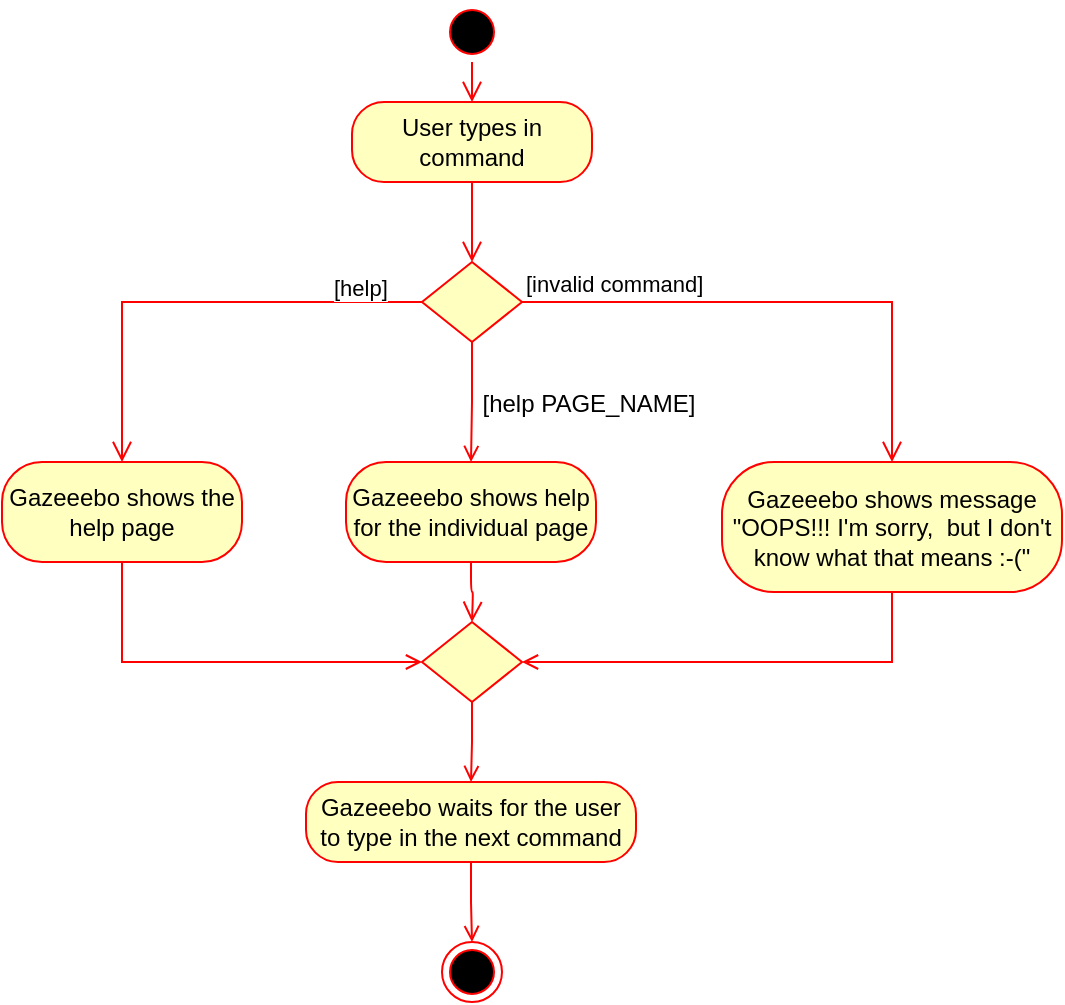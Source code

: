 <mxfile version="12.2.3" pages="1"><diagram id="RBg0KPZvBS_OmaOjYoVJ" name="Page-1"><mxGraphModel grid="1" dx="1622" dy="452" gridSize="10" guides="1" tooltips="1" connect="1" arrows="1" fold="1" page="1" pageScale="1" pageWidth="827" pageHeight="1169" math="0" shadow="0"><root><mxCell id="0"/><mxCell id="1" parent="0"/><mxCell id="Fr7pJO86BwYo6dUUywQ6-2" value="User types in command" parent="1" style="rounded=1;whiteSpace=wrap;html=1;arcSize=40;fontColor=#000000;fillColor=#ffffc0;strokeColor=#ff0000;" vertex="1"><mxGeometry as="geometry" y="100" x="105" height="40" width="120"/></mxCell><mxCell id="Fr7pJO86BwYo6dUUywQ6-3" source="Fr7pJO86BwYo6dUUywQ6-2" value="" parent="1" edge="1" style="edgeStyle=orthogonalEdgeStyle;html=1;verticalAlign=bottom;endArrow=open;endSize=8;strokeColor=#FF0000;rounded=0;"><mxGeometry as="geometry" relative="1"><mxPoint as="targetPoint" y="180" x="165"/></mxGeometry></mxCell><mxCell id="Fr7pJO86BwYo6dUUywQ6-13" value="" parent="1" style="ellipse;html=1;shape=startState;fillColor=#000000;strokeColor=#ff0000;" vertex="1"><mxGeometry as="geometry" y="50" x="150" height="30" width="30"/></mxCell><mxCell id="Fr7pJO86BwYo6dUUywQ6-14" source="Fr7pJO86BwYo6dUUywQ6-13" value="" parent="1" edge="1" style="edgeStyle=orthogonalEdgeStyle;html=1;verticalAlign=bottom;endArrow=open;endSize=8;strokeColor=#ff0000;"><mxGeometry as="geometry" relative="1"><mxPoint as="targetPoint" y="100" x="165"/></mxGeometry></mxCell><mxCell id="Fr7pJO86BwYo6dUUywQ6-20" source="Fr7pJO86BwYo6dUUywQ6-15" value="" parent="1" target="Fr7pJO86BwYo6dUUywQ6-21" edge="1" style="edgeStyle=orthogonalEdgeStyle;rounded=0;orthogonalLoop=1;jettySize=auto;html=1;strokeColor=#FF0000;entryX=0.5;entryY=0;entryDx=0;entryDy=0;endArrow=open;endFill=0;"><mxGeometry as="geometry" relative="1"><mxPoint as="targetPoint" y="250" x="165"/></mxGeometry></mxCell><mxCell id="Fr7pJO86BwYo6dUUywQ6-23" value="[help PAGE_NAME]" parent="Fr7pJO86BwYo6dUUywQ6-20" style="text;html=1;resizable=0;points=[];align=center;verticalAlign=middle;labelBackgroundColor=#ffffff;" vertex="1" connectable="0"><mxGeometry as="geometry" relative="1" y="-10" x="0.2"><mxPoint as="offset" y="-5" x="68"/></mxGeometry></mxCell><mxCell id="Fr7pJO86BwYo6dUUywQ6-15" value="" parent="1" style="rhombus;whiteSpace=wrap;html=1;fillColor=#ffffc0;strokeColor=#ff0000;" vertex="1"><mxGeometry as="geometry" y="180" x="140" height="40" width="50"/></mxCell><mxCell id="Fr7pJO86BwYo6dUUywQ6-16" source="Fr7pJO86BwYo6dUUywQ6-15" value="[invalid command]" parent="1" target="Fr7pJO86BwYo6dUUywQ6-30" edge="1" style="edgeStyle=orthogonalEdgeStyle;html=1;align=left;verticalAlign=bottom;endArrow=open;endSize=8;strokeColor=#ff0000;rounded=0;entryX=0.5;entryY=0;entryDx=0;entryDy=0;"><mxGeometry as="geometry" relative="1" x="-1"><mxPoint as="targetPoint" y="240" x="330"/><Array as="points"><mxPoint y="200" x="375"/></Array></mxGeometry></mxCell><mxCell id="Fr7pJO86BwYo6dUUywQ6-17" source="Fr7pJO86BwYo6dUUywQ6-15" value="[help]" parent="1" target="Fr7pJO86BwYo6dUUywQ6-29" edge="1" style="edgeStyle=orthogonalEdgeStyle;html=1;align=left;verticalAlign=top;endArrow=open;endSize=8;strokeColor=#ff0000;exitX=0;exitY=0.5;exitDx=0;exitDy=0;rounded=0;entryX=0.5;entryY=0;entryDx=0;entryDy=0;"><mxGeometry as="geometry" relative="1" y="-20" x="-0.6"><mxPoint as="targetPoint" y="200" x="50"/><mxPoint as="sourcePoint" y="200" x="125"/><mxPoint as="offset"/></mxGeometry></mxCell><mxCell id="Fr7pJO86BwYo6dUUywQ6-21" value="Gazeeebo shows help for the individual page" parent="1" style="rounded=1;whiteSpace=wrap;html=1;arcSize=40;fontColor=#000000;fillColor=#ffffc0;strokeColor=#ff0000;" vertex="1"><mxGeometry as="geometry" y="280" x="102" height="50" width="125"/></mxCell><mxCell id="Fr7pJO86BwYo6dUUywQ6-22" source="Fr7pJO86BwYo6dUUywQ6-21" value="" parent="1" edge="1" style="edgeStyle=orthogonalEdgeStyle;html=1;verticalAlign=bottom;endArrow=open;endSize=8;strokeColor=#ff0000;"><mxGeometry as="geometry" relative="1"><mxPoint as="targetPoint" y="360" x="165"/></mxGeometry></mxCell><mxCell id="Fr7pJO86BwYo6dUUywQ6-37" source="Fr7pJO86BwYo6dUUywQ6-26" parent="1" target="Fr7pJO86BwYo6dUUywQ6-35" edge="1" style="edgeStyle=orthogonalEdgeStyle;rounded=0;orthogonalLoop=1;jettySize=auto;html=1;exitX=0.5;exitY=1;exitDx=0;exitDy=0;entryX=0.5;entryY=0;entryDx=0;entryDy=0;endArrow=open;endFill=0;strokeColor=#FF0000;"><mxGeometry as="geometry" relative="1"/></mxCell><mxCell id="Fr7pJO86BwYo6dUUywQ6-26" value="" parent="1" style="rhombus;whiteSpace=wrap;html=1;fillColor=#ffffc0;strokeColor=#ff0000;" vertex="1"><mxGeometry as="geometry" y="360" x="140" height="40" width="50"/></mxCell><mxCell id="Fr7pJO86BwYo6dUUywQ6-32" source="Fr7pJO86BwYo6dUUywQ6-29" value="" parent="1" target="Fr7pJO86BwYo6dUUywQ6-26" edge="1" style="edgeStyle=orthogonalEdgeStyle;rounded=0;orthogonalLoop=1;jettySize=auto;html=1;strokeColor=#FF0000;entryX=0;entryY=0.5;entryDx=0;entryDy=0;exitX=0.5;exitY=1;exitDx=0;exitDy=0;endArrow=open;endFill=0;"><mxGeometry as="geometry" relative="1"><mxPoint as="targetPoint" y="410" x="-10"/><Array as="points"><mxPoint y="380" x="-10"/></Array></mxGeometry></mxCell><mxCell id="Fr7pJO86BwYo6dUUywQ6-29" value="Gazeeebo shows the help page" parent="1" style="rounded=1;whiteSpace=wrap;html=1;arcSize=40;fontColor=#000000;fillColor=#ffffc0;strokeColor=#ff0000;" vertex="1"><mxGeometry as="geometry" y="280" x="-70" height="50" width="120"/></mxCell><mxCell id="Fr7pJO86BwYo6dUUywQ6-34" source="Fr7pJO86BwYo6dUUywQ6-30" value="" parent="1" target="Fr7pJO86BwYo6dUUywQ6-26" edge="1" style="edgeStyle=orthogonalEdgeStyle;rounded=0;orthogonalLoop=1;jettySize=auto;html=1;strokeColor=#FF0000;entryX=1;entryY=0.5;entryDx=0;entryDy=0;exitX=0.5;exitY=1;exitDx=0;exitDy=0;endArrow=open;endFill=0;"><mxGeometry as="geometry" relative="1"><mxPoint as="targetPoint" y="425" x="375"/></mxGeometry></mxCell><mxCell id="Fr7pJO86BwYo6dUUywQ6-30" value="Gazeeebo shows message &quot;OOPS!!! I'm sorry,&amp;nbsp; but I don't know what that means :-(&quot;" parent="1" style="rounded=1;whiteSpace=wrap;html=1;arcSize=40;fontColor=#000000;fillColor=#ffffc0;strokeColor=#ff0000;" vertex="1"><mxGeometry as="geometry" y="280" x="290" height="65" width="170"/></mxCell><mxCell id="Fr7pJO86BwYo6dUUywQ6-39" source="Fr7pJO86BwYo6dUUywQ6-35" parent="1" target="Fr7pJO86BwYo6dUUywQ6-38" edge="1" style="edgeStyle=orthogonalEdgeStyle;rounded=0;orthogonalLoop=1;jettySize=auto;html=1;exitX=0.5;exitY=1;exitDx=0;exitDy=0;entryX=0.5;entryY=0;entryDx=0;entryDy=0;endArrow=open;endFill=0;strokeColor=#FF0000;"><mxGeometry as="geometry" relative="1"/></mxCell><mxCell id="Fr7pJO86BwYo6dUUywQ6-35" value="Gazeeebo waits for the user to type in the next command" parent="1" style="rounded=1;whiteSpace=wrap;html=1;arcSize=40;fontColor=#000000;fillColor=#ffffc0;strokeColor=#ff0000;" vertex="1"><mxGeometry as="geometry" y="440" x="82" height="40" width="165"/></mxCell><mxCell id="Fr7pJO86BwYo6dUUywQ6-38" value="" parent="1" style="ellipse;html=1;shape=endState;fillColor=#000000;strokeColor=#ff0000;" vertex="1"><mxGeometry as="geometry" y="520" x="150" height="30" width="30"/></mxCell></root></mxGraphModel></diagram></mxfile>